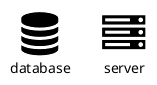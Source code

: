 @startuml

!include <tupadr3/common>
!include <tupadr3/font-awesome/server>
!include <tupadr3/font-awesome/database>

listsprites

@enduml
